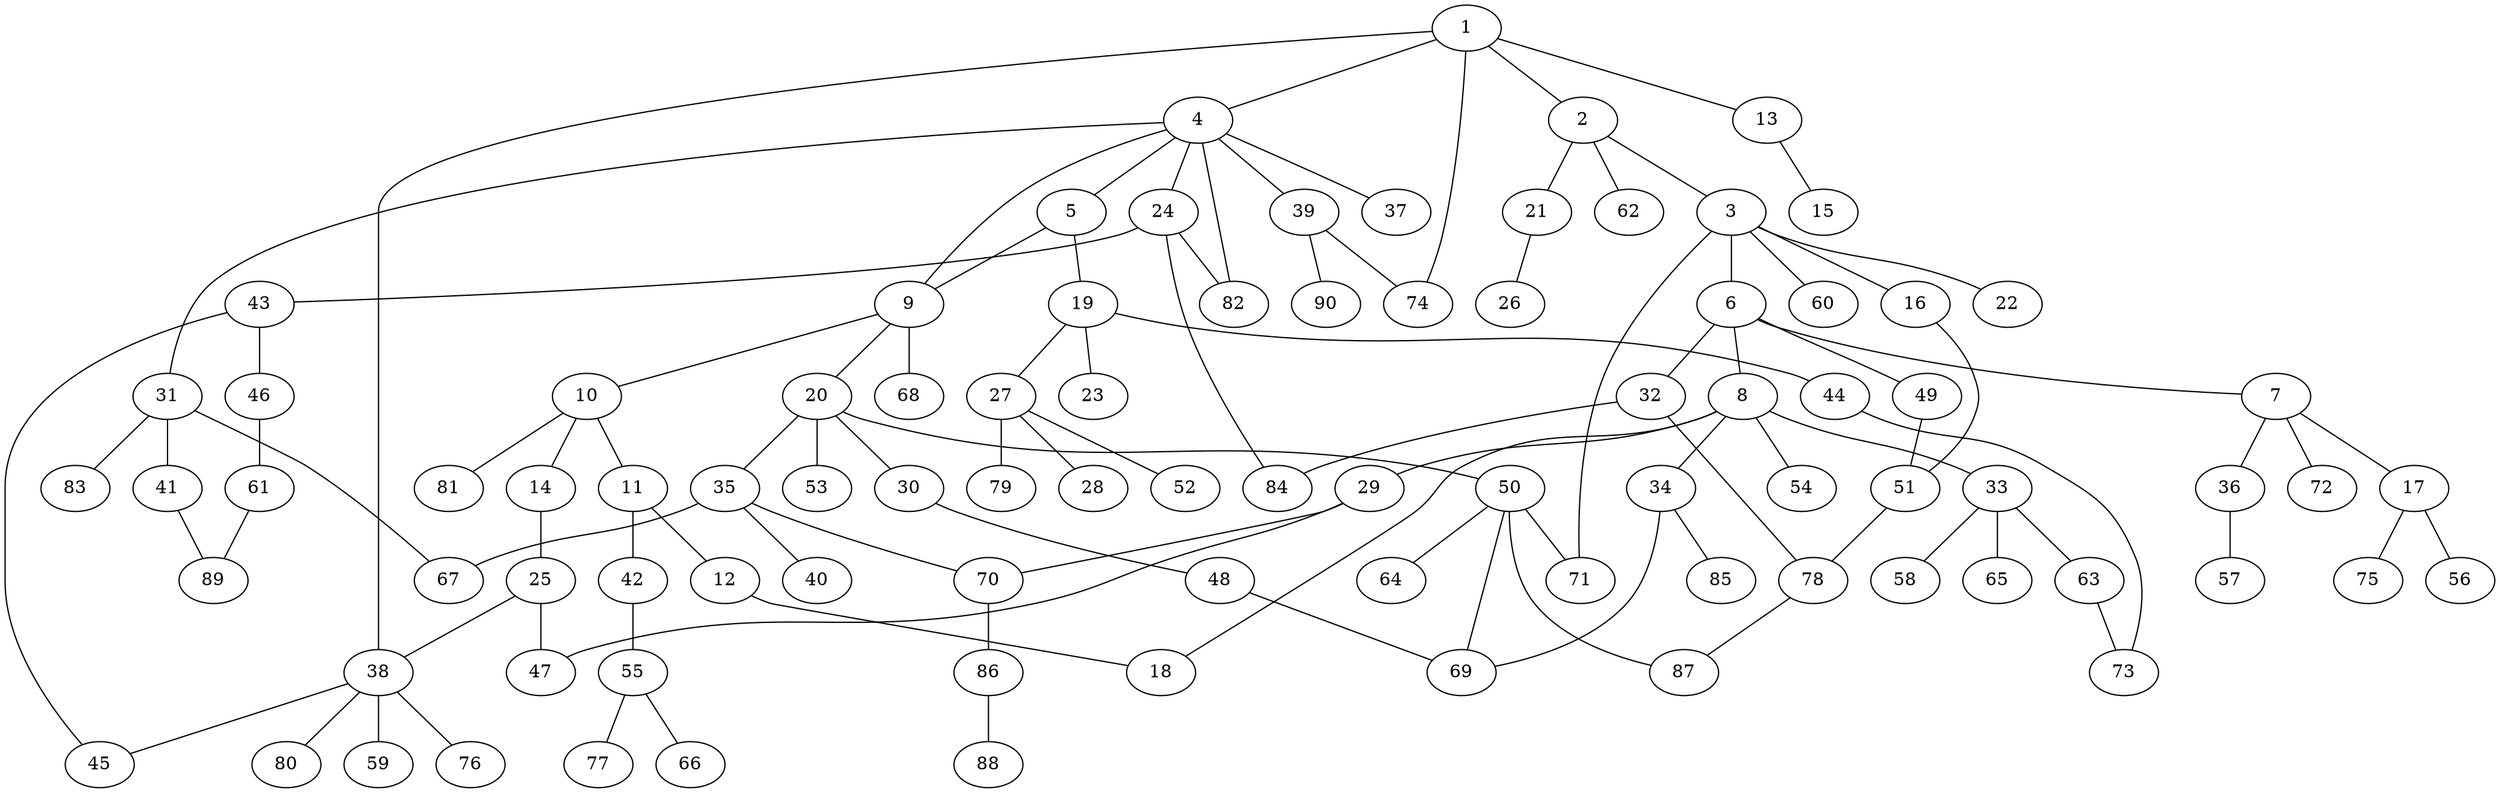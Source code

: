 graph graphname {1--2
1--4
1--13
1--38
1--74
2--3
2--21
2--62
3--6
3--16
3--22
3--60
3--71
4--5
4--9
4--24
4--31
4--37
4--39
4--82
5--9
5--19
6--7
6--8
6--32
6--49
7--17
7--36
7--72
8--18
8--29
8--33
8--34
8--54
9--10
9--20
9--68
10--11
10--14
10--81
11--12
11--42
12--18
13--15
14--25
16--51
17--56
17--75
19--23
19--27
19--44
20--30
20--35
20--50
20--53
21--26
24--43
24--82
24--84
25--38
25--47
27--28
27--52
27--79
29--47
29--70
30--48
31--41
31--67
31--83
32--78
32--84
33--58
33--63
33--65
34--69
34--85
35--40
35--67
35--70
36--57
38--45
38--59
38--76
38--80
39--74
39--90
41--89
42--55
43--45
43--46
44--73
46--61
48--69
49--51
50--64
50--69
50--71
50--87
51--78
55--66
55--77
61--89
63--73
70--86
78--87
86--88
}